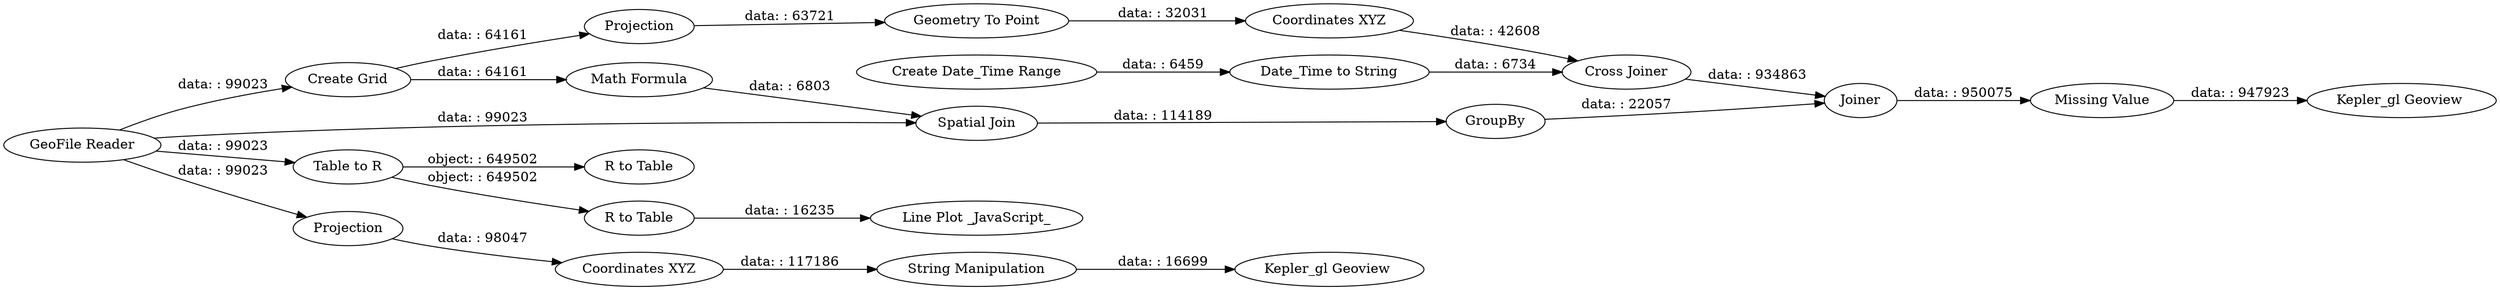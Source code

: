 digraph {
	"206445654708731050_17" [label="Missing Value"]
	"206445654708731050_12" [label="Cross Joiner"]
	"206445654708731050_4" [label="String Manipulation"]
	"206445654708731050_6" [label="Create Grid"]
	"206445654708731050_3" [label="Coordinates XYZ"]
	"206445654708731050_21" [label="R to Table"]
	"206445654708731050_2" [label=Projection]
	"206445654708731050_8" [label="Geometry To Point"]
	"206445654708731050_16" [label=Joiner]
	"206445654708731050_11" [label="Date_Time to String"]
	"206445654708731050_15" [label=GroupBy]
	"206445654708731050_10" [label="Create Date_Time Range"]
	"206445654708731050_19" [label="Table to R"]
	"206445654708731050_5" [label="Kepler_gl Geoview "]
	"206445654708731050_13" [label="Math Formula"]
	"206445654708731050_9" [label="Coordinates XYZ"]
	"206445654708731050_14" [label="Spatial Join"]
	"206445654708731050_1" [label="GeoFile Reader"]
	"206445654708731050_22" [label="Line Plot _JavaScript_"]
	"206445654708731050_18" [label="Kepler_gl Geoview "]
	"206445654708731050_20" [label="R to Table"]
	"206445654708731050_7" [label=Projection]
	"206445654708731050_16" -> "206445654708731050_17" [label="data: : 950075"]
	"206445654708731050_12" -> "206445654708731050_16" [label="data: : 934863"]
	"206445654708731050_3" -> "206445654708731050_4" [label="data: : 117186"]
	"206445654708731050_15" -> "206445654708731050_16" [label="data: : 22057"]
	"206445654708731050_10" -> "206445654708731050_11" [label="data: : 6459"]
	"206445654708731050_19" -> "206445654708731050_20" [label="object: : 649502"]
	"206445654708731050_1" -> "206445654708731050_6" [label="data: : 99023"]
	"206445654708731050_11" -> "206445654708731050_12" [label="data: : 6734"]
	"206445654708731050_9" -> "206445654708731050_12" [label="data: : 42608"]
	"206445654708731050_1" -> "206445654708731050_14" [label="data: : 99023"]
	"206445654708731050_7" -> "206445654708731050_8" [label="data: : 63721"]
	"206445654708731050_17" -> "206445654708731050_18" [label="data: : 947923"]
	"206445654708731050_8" -> "206445654708731050_9" [label="data: : 32031"]
	"206445654708731050_1" -> "206445654708731050_2" [label="data: : 99023"]
	"206445654708731050_13" -> "206445654708731050_14" [label="data: : 6803"]
	"206445654708731050_4" -> "206445654708731050_5" [label="data: : 16699"]
	"206445654708731050_1" -> "206445654708731050_19" [label="data: : 99023"]
	"206445654708731050_6" -> "206445654708731050_13" [label="data: : 64161"]
	"206445654708731050_14" -> "206445654708731050_15" [label="data: : 114189"]
	"206445654708731050_19" -> "206445654708731050_21" [label="object: : 649502"]
	"206445654708731050_20" -> "206445654708731050_22" [label="data: : 16235"]
	"206445654708731050_6" -> "206445654708731050_7" [label="data: : 64161"]
	"206445654708731050_2" -> "206445654708731050_3" [label="data: : 98047"]
	rankdir=LR
}
